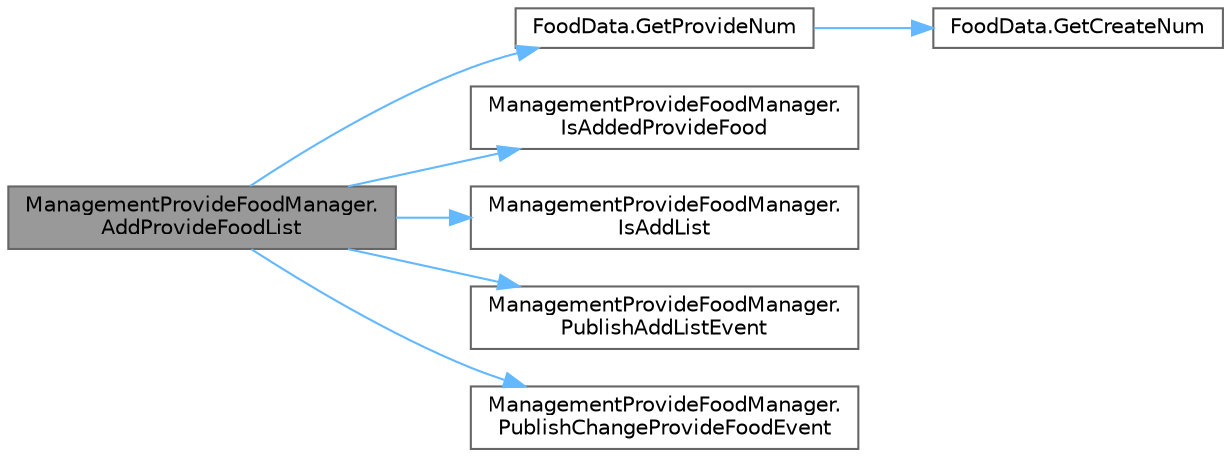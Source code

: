 digraph "ManagementProvideFoodManager.AddProvideFoodList"
{
 // LATEX_PDF_SIZE
  bgcolor="transparent";
  edge [fontname=Helvetica,fontsize=10,labelfontname=Helvetica,labelfontsize=10];
  node [fontname=Helvetica,fontsize=10,shape=box,height=0.2,width=0.4];
  rankdir="LR";
  Node1 [id="Node000001",label="ManagementProvideFoodManager.\lAddProvideFoodList",height=0.2,width=0.4,color="gray40", fillcolor="grey60", style="filled", fontcolor="black",tooltip="提供料理を追加する"];
  Node1 -> Node2 [id="edge1_Node000001_Node000002",color="steelblue1",style="solid",tooltip=" "];
  Node2 [id="Node000002",label="FoodData.GetProvideNum",height=0.2,width=0.4,color="grey40", fillcolor="white", style="filled",URL="$class_food_data.html#a89285ce191c21eaf0949c668e10d88b0",tooltip="引数料理が作成できるか確認するメソッド"];
  Node2 -> Node3 [id="edge2_Node000002_Node000003",color="steelblue1",style="solid",tooltip=" "];
  Node3 [id="Node000003",label="FoodData.GetCreateNum",height=0.2,width=0.4,color="grey40", fillcolor="white", style="filled",URL="$class_food_data.html#afeebe5f74b9700c3c74f242e680b8754",tooltip="引数料理が作成できる数を確認するメソッド"];
  Node1 -> Node4 [id="edge3_Node000001_Node000004",color="steelblue1",style="solid",tooltip=" "];
  Node4 [id="Node000004",label="ManagementProvideFoodManager.\lIsAddedProvideFood",height=0.2,width=0.4,color="grey40", fillcolor="white", style="filled",URL="$class_management_provide_food_manager.html#ab48c1e8488a313ad241d0feaaf0d406b",tooltip="追加済みかどうか確認する"];
  Node1 -> Node5 [id="edge4_Node000001_Node000005",color="steelblue1",style="solid",tooltip=" "];
  Node5 [id="Node000005",label="ManagementProvideFoodManager.\lIsAddList",height=0.2,width=0.4,color="grey40", fillcolor="white", style="filled",URL="$class_management_provide_food_manager.html#af3d0c07f9ff68b59f2794849a4a893bb",tooltip="提供料理を追加できるか確認"];
  Node1 -> Node6 [id="edge5_Node000001_Node000006",color="steelblue1",style="solid",tooltip=" "];
  Node6 [id="Node000006",label="ManagementProvideFoodManager.\lPublishAddListEvent",height=0.2,width=0.4,color="grey40", fillcolor="white", style="filled",URL="$class_management_provide_food_manager.html#a10c4dba299bd94236226ca29d9c64bb5",tooltip=" "];
  Node1 -> Node7 [id="edge6_Node000001_Node000007",color="steelblue1",style="solid",tooltip=" "];
  Node7 [id="Node000007",label="ManagementProvideFoodManager.\lPublishChangeProvideFoodEvent",height=0.2,width=0.4,color="grey40", fillcolor="white", style="filled",URL="$class_management_provide_food_manager.html#a2615563cb40312f08c4afc7612d68102",tooltip=" "];
}
